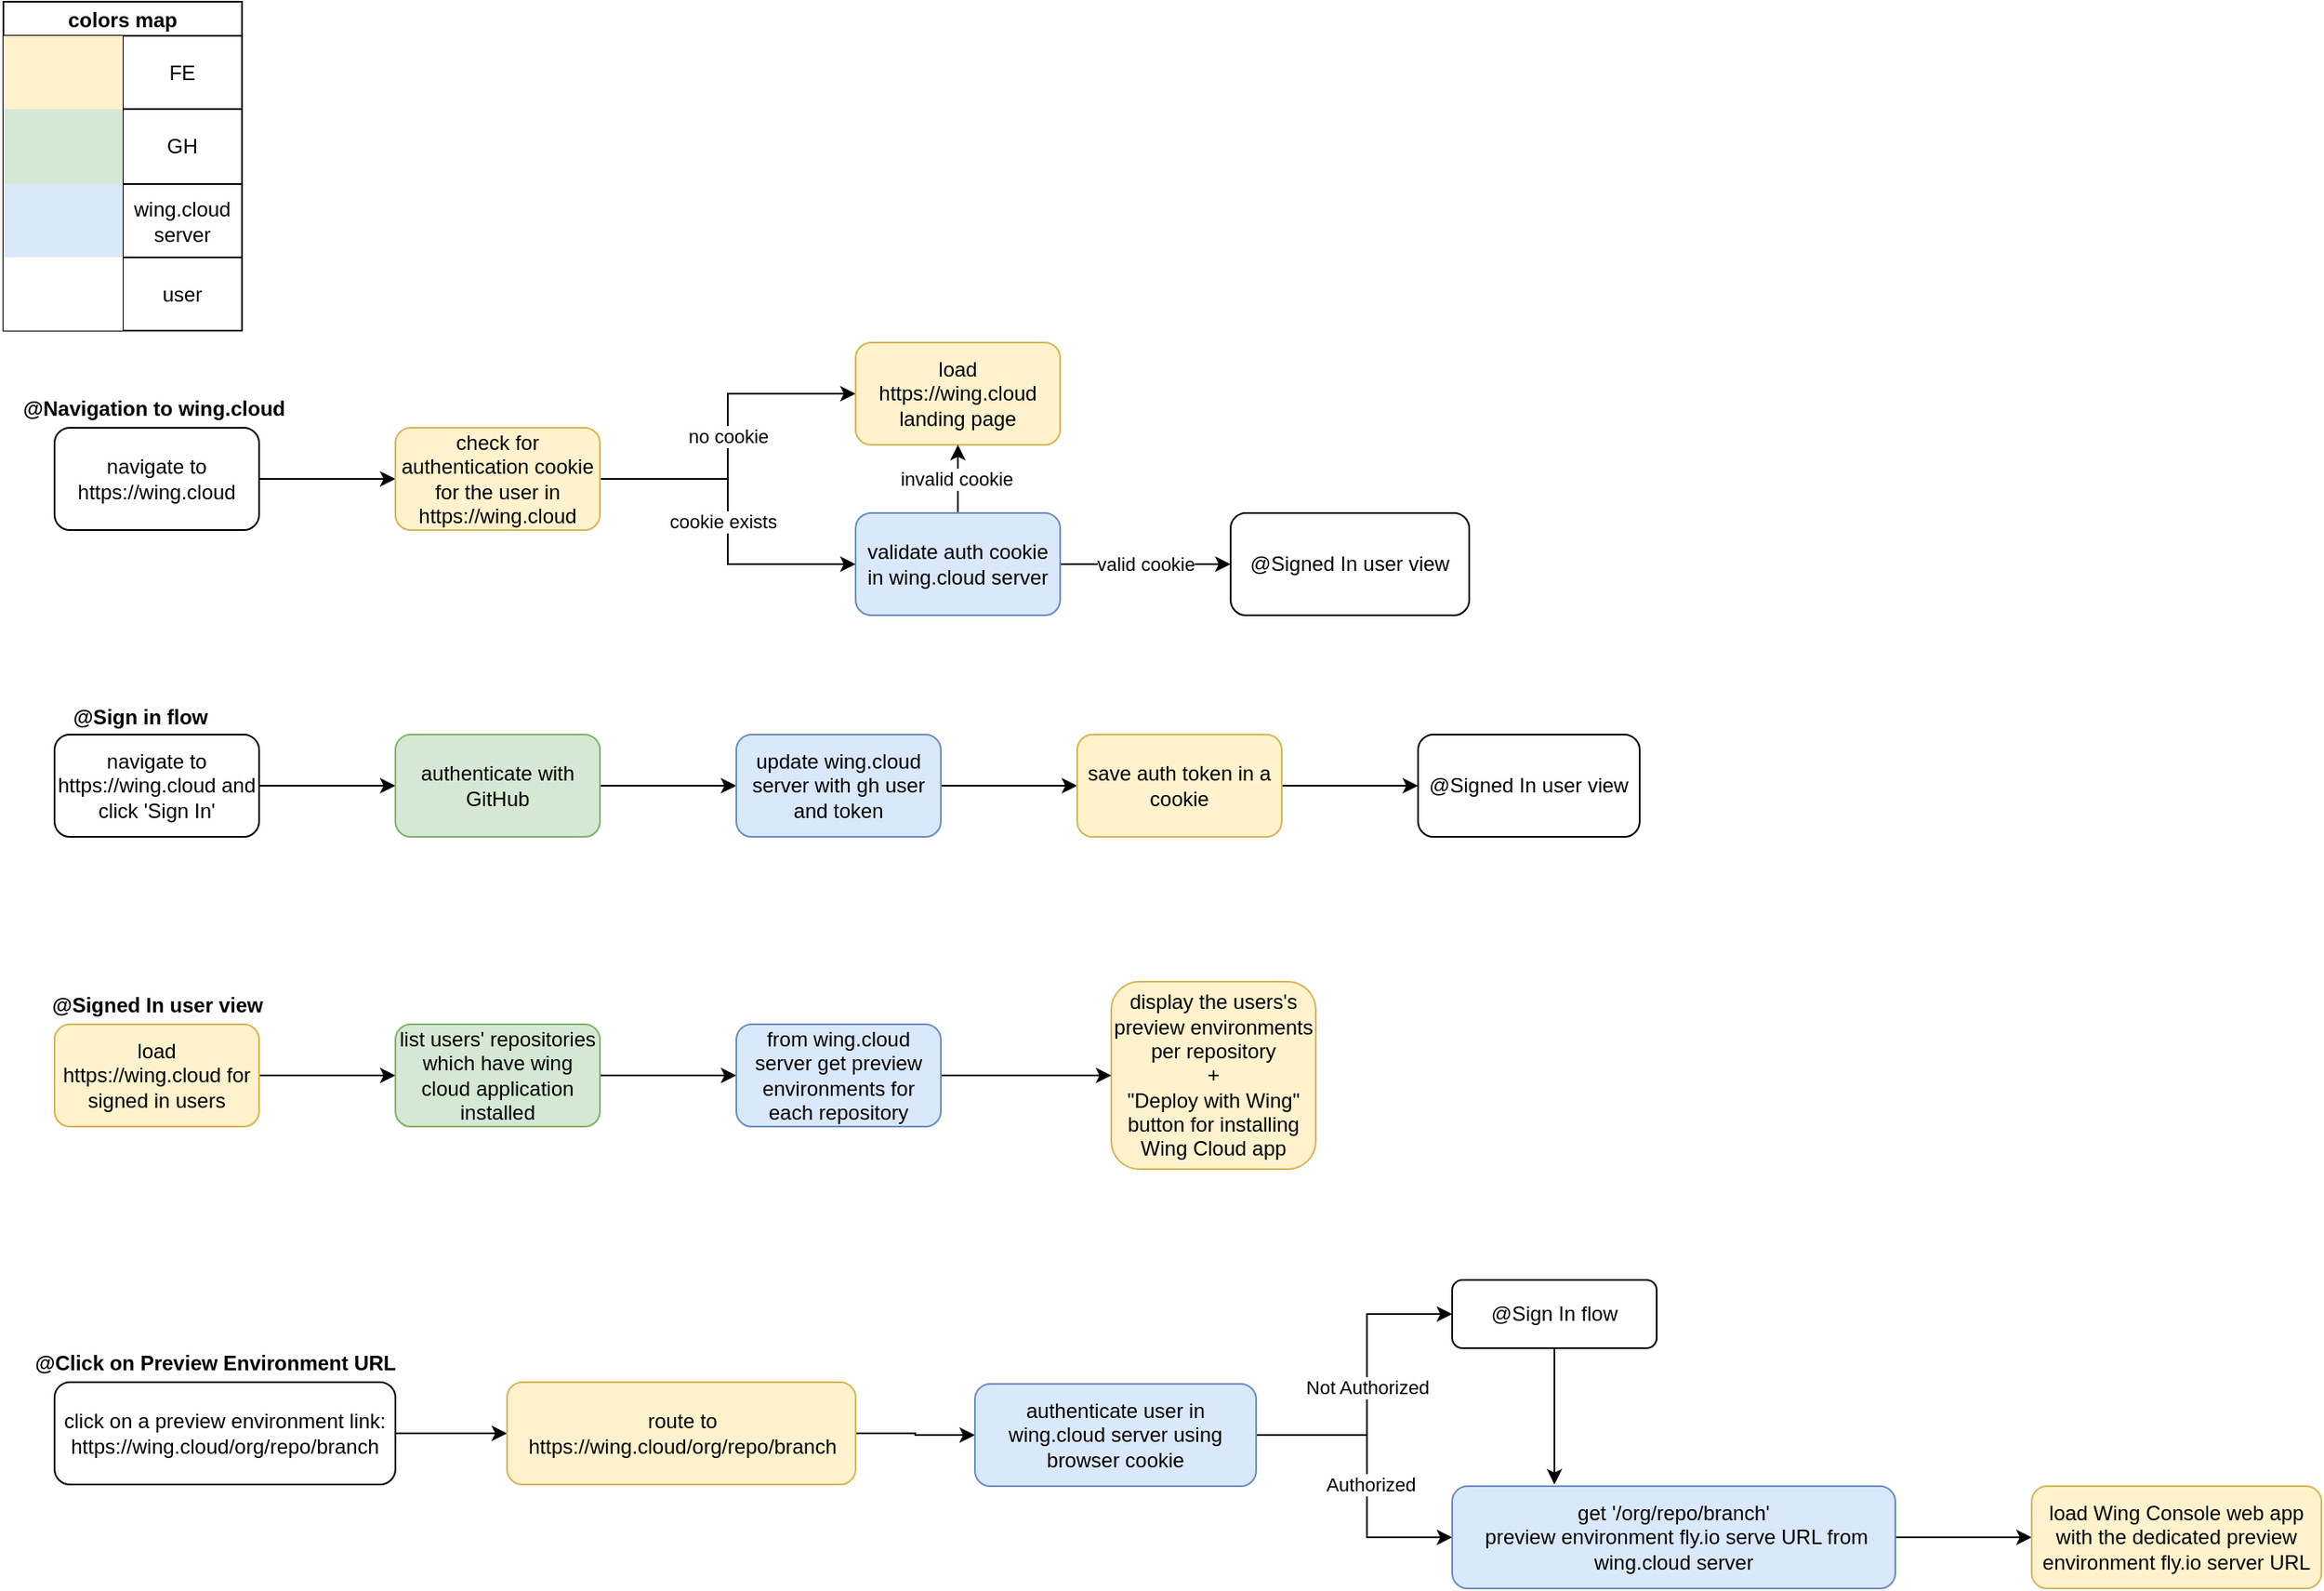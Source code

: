 <mxfile version="20.7.4" type="device"><diagram id="CjT7ncIxrb7v_6Yg3qIU" name="Page-1"><mxGraphModel dx="1844" dy="558" grid="1" gridSize="10" guides="1" tooltips="1" connect="1" arrows="1" fold="1" page="1" pageScale="1" pageWidth="850" pageHeight="1100" math="0" shadow="0"><root><mxCell id="0"/><mxCell id="1" parent="0"/><mxCell id="n_cmoN_Q8NVOan6lQkMg-3" value="" style="edgeStyle=orthogonalEdgeStyle;rounded=0;orthogonalLoop=1;jettySize=auto;html=1;" edge="1" parent="1" source="n_cmoN_Q8NVOan6lQkMg-1" target="n_cmoN_Q8NVOan6lQkMg-2"><mxGeometry relative="1" as="geometry"/></mxCell><mxCell id="n_cmoN_Q8NVOan6lQkMg-1" value="navigate to&lt;br&gt;https://wing.cloud" style="rounded=1;whiteSpace=wrap;html=1;" vertex="1" parent="1"><mxGeometry x="30" y="280" width="120" height="60" as="geometry"/></mxCell><mxCell id="n_cmoN_Q8NVOan6lQkMg-5" value="no cookie" style="edgeStyle=orthogonalEdgeStyle;rounded=0;orthogonalLoop=1;jettySize=auto;html=1;exitX=1;exitY=0.5;exitDx=0;exitDy=0;" edge="1" parent="1" source="n_cmoN_Q8NVOan6lQkMg-2" target="n_cmoN_Q8NVOan6lQkMg-4"><mxGeometry relative="1" as="geometry"/></mxCell><mxCell id="n_cmoN_Q8NVOan6lQkMg-10" value="" style="edgeStyle=orthogonalEdgeStyle;rounded=0;orthogonalLoop=1;jettySize=auto;html=1;" edge="1" parent="1" source="n_cmoN_Q8NVOan6lQkMg-2" target="n_cmoN_Q8NVOan6lQkMg-9"><mxGeometry relative="1" as="geometry"/></mxCell><mxCell id="n_cmoN_Q8NVOan6lQkMg-11" value="cookie exists" style="edgeLabel;html=1;align=center;verticalAlign=middle;resizable=0;points=[];" vertex="1" connectable="0" parent="n_cmoN_Q8NVOan6lQkMg-10"><mxGeometry y="-3" relative="1" as="geometry"><mxPoint as="offset"/></mxGeometry></mxCell><mxCell id="n_cmoN_Q8NVOan6lQkMg-2" value="check for authentication cookie for the user in https://wing.cloud" style="rounded=1;whiteSpace=wrap;html=1;fillColor=#fff2cc;strokeColor=#d6b656;" vertex="1" parent="1"><mxGeometry x="230" y="280" width="120" height="60" as="geometry"/></mxCell><mxCell id="n_cmoN_Q8NVOan6lQkMg-4" value="load https://wing.cloud landing page" style="rounded=1;whiteSpace=wrap;html=1;fillColor=#fff2cc;strokeColor=#d6b656;" vertex="1" parent="1"><mxGeometry x="500" y="230" width="120" height="60" as="geometry"/></mxCell><mxCell id="n_cmoN_Q8NVOan6lQkMg-12" value="" style="edgeStyle=orthogonalEdgeStyle;rounded=0;orthogonalLoop=1;jettySize=auto;html=1;" edge="1" parent="1" source="n_cmoN_Q8NVOan6lQkMg-9" target="n_cmoN_Q8NVOan6lQkMg-4"><mxGeometry relative="1" as="geometry"/></mxCell><mxCell id="n_cmoN_Q8NVOan6lQkMg-13" value="invalid cookie" style="edgeLabel;html=1;align=center;verticalAlign=middle;resizable=0;points=[];" vertex="1" connectable="0" parent="n_cmoN_Q8NVOan6lQkMg-12"><mxGeometry y="1" relative="1" as="geometry"><mxPoint as="offset"/></mxGeometry></mxCell><mxCell id="n_cmoN_Q8NVOan6lQkMg-15" value="valid cookie" style="edgeStyle=orthogonalEdgeStyle;rounded=0;orthogonalLoop=1;jettySize=auto;html=1;" edge="1" parent="1" source="n_cmoN_Q8NVOan6lQkMg-9" target="n_cmoN_Q8NVOan6lQkMg-14"><mxGeometry relative="1" as="geometry"/></mxCell><mxCell id="n_cmoN_Q8NVOan6lQkMg-9" value="validate auth cookie&lt;br&gt;in wing.cloud server" style="whiteSpace=wrap;html=1;rounded=1;fillColor=#dae8fc;strokeColor=#6c8ebf;" vertex="1" parent="1"><mxGeometry x="500" y="330" width="120" height="60" as="geometry"/></mxCell><mxCell id="n_cmoN_Q8NVOan6lQkMg-14" value="@Signed In user view" style="whiteSpace=wrap;html=1;rounded=1;" vertex="1" parent="1"><mxGeometry x="720" y="330" width="140" height="60" as="geometry"/></mxCell><mxCell id="n_cmoN_Q8NVOan6lQkMg-20" value="" style="edgeStyle=orthogonalEdgeStyle;rounded=0;orthogonalLoop=1;jettySize=auto;html=1;" edge="1" parent="1" source="n_cmoN_Q8NVOan6lQkMg-18" target="n_cmoN_Q8NVOan6lQkMg-19"><mxGeometry relative="1" as="geometry"/></mxCell><mxCell id="n_cmoN_Q8NVOan6lQkMg-18" value="navigate to https://wing.cloud and click 'Sign In'" style="rounded=1;whiteSpace=wrap;html=1;" vertex="1" parent="1"><mxGeometry x="30" y="460" width="120" height="60" as="geometry"/></mxCell><mxCell id="n_cmoN_Q8NVOan6lQkMg-22" value="" style="edgeStyle=orthogonalEdgeStyle;rounded=0;orthogonalLoop=1;jettySize=auto;html=1;" edge="1" parent="1" source="n_cmoN_Q8NVOan6lQkMg-19" target="n_cmoN_Q8NVOan6lQkMg-21"><mxGeometry relative="1" as="geometry"/></mxCell><mxCell id="n_cmoN_Q8NVOan6lQkMg-19" value="authenticate with GitHub" style="rounded=1;whiteSpace=wrap;html=1;fillColor=#d5e8d4;strokeColor=#82b366;" vertex="1" parent="1"><mxGeometry x="230" y="460" width="120" height="60" as="geometry"/></mxCell><mxCell id="n_cmoN_Q8NVOan6lQkMg-25" value="" style="edgeStyle=orthogonalEdgeStyle;rounded=0;orthogonalLoop=1;jettySize=auto;html=1;" edge="1" parent="1" source="n_cmoN_Q8NVOan6lQkMg-21" target="n_cmoN_Q8NVOan6lQkMg-24"><mxGeometry relative="1" as="geometry"/></mxCell><mxCell id="n_cmoN_Q8NVOan6lQkMg-21" value="update wing.cloud server with gh user and token" style="rounded=1;whiteSpace=wrap;html=1;fillColor=#dae8fc;strokeColor=#6c8ebf;" vertex="1" parent="1"><mxGeometry x="430" y="460" width="120" height="60" as="geometry"/></mxCell><mxCell id="n_cmoN_Q8NVOan6lQkMg-96" value="" style="edgeStyle=orthogonalEdgeStyle;rounded=0;orthogonalLoop=1;jettySize=auto;html=1;" edge="1" parent="1" source="n_cmoN_Q8NVOan6lQkMg-24" target="n_cmoN_Q8NVOan6lQkMg-95"><mxGeometry relative="1" as="geometry"/></mxCell><mxCell id="n_cmoN_Q8NVOan6lQkMg-24" value="save auth token in a cookie" style="rounded=1;whiteSpace=wrap;html=1;fillColor=#fff2cc;strokeColor=#d6b656;" vertex="1" parent="1"><mxGeometry x="630" y="460" width="120" height="60" as="geometry"/></mxCell><mxCell id="n_cmoN_Q8NVOan6lQkMg-39" value="colors map" style="shape=table;startSize=20;container=1;collapsible=0;childLayout=tableLayout;fontStyle=1;align=center;" vertex="1" parent="1"><mxGeometry y="30" width="140" height="193" as="geometry"/></mxCell><mxCell id="n_cmoN_Q8NVOan6lQkMg-40" value="" style="shape=tableRow;horizontal=0;startSize=0;swimlaneHead=0;swimlaneBody=0;top=0;left=0;bottom=0;right=0;collapsible=0;dropTarget=0;fillColor=none;points=[[0,0.5],[1,0.5]];portConstraint=eastwest;" vertex="1" parent="n_cmoN_Q8NVOan6lQkMg-39"><mxGeometry y="20" width="140" height="43" as="geometry"/></mxCell><mxCell id="n_cmoN_Q8NVOan6lQkMg-41" value="" style="shape=partialRectangle;html=1;whiteSpace=wrap;connectable=0;fillColor=#fff2cc;top=0;left=0;bottom=0;right=0;overflow=hidden;strokeColor=#d6b656;" vertex="1" parent="n_cmoN_Q8NVOan6lQkMg-40"><mxGeometry width="70" height="43" as="geometry"><mxRectangle width="70" height="43" as="alternateBounds"/></mxGeometry></mxCell><mxCell id="n_cmoN_Q8NVOan6lQkMg-42" value="FE" style="shape=partialRectangle;html=1;whiteSpace=wrap;connectable=0;fillColor=none;top=0;left=0;bottom=0;right=0;overflow=hidden;" vertex="1" parent="n_cmoN_Q8NVOan6lQkMg-40"><mxGeometry x="70" width="70" height="43" as="geometry"><mxRectangle width="70" height="43" as="alternateBounds"/></mxGeometry></mxCell><mxCell id="n_cmoN_Q8NVOan6lQkMg-44" value="" style="shape=tableRow;horizontal=0;startSize=0;swimlaneHead=0;swimlaneBody=0;top=0;left=0;bottom=0;right=0;collapsible=0;dropTarget=0;fillColor=none;points=[[0,0.5],[1,0.5]];portConstraint=eastwest;" vertex="1" parent="n_cmoN_Q8NVOan6lQkMg-39"><mxGeometry y="63" width="140" height="44" as="geometry"/></mxCell><mxCell id="n_cmoN_Q8NVOan6lQkMg-45" value="" style="shape=partialRectangle;html=1;whiteSpace=wrap;connectable=0;fillColor=#d5e8d4;top=0;left=0;bottom=0;right=0;overflow=hidden;strokeColor=#82b366;" vertex="1" parent="n_cmoN_Q8NVOan6lQkMg-44"><mxGeometry width="70" height="44" as="geometry"><mxRectangle width="70" height="44" as="alternateBounds"/></mxGeometry></mxCell><mxCell id="n_cmoN_Q8NVOan6lQkMg-46" value="GH" style="shape=partialRectangle;html=1;whiteSpace=wrap;connectable=0;fillColor=none;top=0;left=0;bottom=0;right=0;overflow=hidden;" vertex="1" parent="n_cmoN_Q8NVOan6lQkMg-44"><mxGeometry x="70" width="70" height="44" as="geometry"><mxRectangle width="70" height="44" as="alternateBounds"/></mxGeometry></mxCell><mxCell id="n_cmoN_Q8NVOan6lQkMg-48" value="" style="shape=tableRow;horizontal=0;startSize=0;swimlaneHead=0;swimlaneBody=0;top=0;left=0;bottom=0;right=0;collapsible=0;dropTarget=0;fillColor=none;points=[[0,0.5],[1,0.5]];portConstraint=eastwest;" vertex="1" parent="n_cmoN_Q8NVOan6lQkMg-39"><mxGeometry y="107" width="140" height="43" as="geometry"/></mxCell><mxCell id="n_cmoN_Q8NVOan6lQkMg-49" value="" style="shape=partialRectangle;html=1;whiteSpace=wrap;connectable=0;fillColor=#dae8fc;top=0;left=0;bottom=0;right=0;overflow=hidden;strokeColor=#6c8ebf;" vertex="1" parent="n_cmoN_Q8NVOan6lQkMg-48"><mxGeometry width="70" height="43" as="geometry"><mxRectangle width="70" height="43" as="alternateBounds"/></mxGeometry></mxCell><mxCell id="n_cmoN_Q8NVOan6lQkMg-50" value="wing.cloud server" style="shape=partialRectangle;html=1;whiteSpace=wrap;connectable=0;fillColor=none;top=0;left=0;bottom=0;right=0;overflow=hidden;" vertex="1" parent="n_cmoN_Q8NVOan6lQkMg-48"><mxGeometry x="70" width="70" height="43" as="geometry"><mxRectangle width="70" height="43" as="alternateBounds"/></mxGeometry></mxCell><mxCell id="n_cmoN_Q8NVOan6lQkMg-107" style="shape=tableRow;horizontal=0;startSize=0;swimlaneHead=0;swimlaneBody=0;top=0;left=0;bottom=0;right=0;collapsible=0;dropTarget=0;fillColor=none;points=[[0,0.5],[1,0.5]];portConstraint=eastwest;" vertex="1" parent="n_cmoN_Q8NVOan6lQkMg-39"><mxGeometry y="150" width="140" height="43" as="geometry"/></mxCell><mxCell id="n_cmoN_Q8NVOan6lQkMg-108" style="shape=partialRectangle;html=1;whiteSpace=wrap;connectable=0;top=0;left=0;bottom=0;right=0;overflow=hidden;" vertex="1" parent="n_cmoN_Q8NVOan6lQkMg-107"><mxGeometry width="70" height="43" as="geometry"><mxRectangle width="70" height="43" as="alternateBounds"/></mxGeometry></mxCell><mxCell id="n_cmoN_Q8NVOan6lQkMg-109" value="user" style="shape=partialRectangle;html=1;whiteSpace=wrap;connectable=0;fillColor=none;top=0;left=0;bottom=0;right=0;overflow=hidden;" vertex="1" parent="n_cmoN_Q8NVOan6lQkMg-107"><mxGeometry x="70" width="70" height="43" as="geometry"><mxRectangle width="70" height="43" as="alternateBounds"/></mxGeometry></mxCell><mxCell id="n_cmoN_Q8NVOan6lQkMg-64" value="" style="edgeStyle=orthogonalEdgeStyle;rounded=0;orthogonalLoop=1;jettySize=auto;html=1;" edge="1" parent="1" source="n_cmoN_Q8NVOan6lQkMg-54" target="n_cmoN_Q8NVOan6lQkMg-63"><mxGeometry relative="1" as="geometry"/></mxCell><mxCell id="n_cmoN_Q8NVOan6lQkMg-54" value="load https://wing.cloud for signed in users" style="rounded=1;whiteSpace=wrap;html=1;fillColor=#fff2cc;strokeColor=#d6b656;" vertex="1" parent="1"><mxGeometry x="30" y="630" width="120" height="60" as="geometry"/></mxCell><mxCell id="n_cmoN_Q8NVOan6lQkMg-55" value="display the users's preview environments per repository&lt;br&gt;+&lt;br&gt;&quot;Deploy with Wing&quot; button for installing Wing Cloud app" style="rounded=1;whiteSpace=wrap;html=1;fillColor=#fff2cc;strokeColor=#d6b656;" vertex="1" parent="1"><mxGeometry x="650" y="605" width="120" height="110" as="geometry"/></mxCell><mxCell id="n_cmoN_Q8NVOan6lQkMg-66" value="" style="edgeStyle=orthogonalEdgeStyle;rounded=0;orthogonalLoop=1;jettySize=auto;html=1;" edge="1" parent="1" source="n_cmoN_Q8NVOan6lQkMg-63" target="n_cmoN_Q8NVOan6lQkMg-65"><mxGeometry relative="1" as="geometry"/></mxCell><mxCell id="n_cmoN_Q8NVOan6lQkMg-63" value="list users' repositories which have wing cloud application installed" style="rounded=1;whiteSpace=wrap;html=1;fillColor=#d5e8d4;strokeColor=#82b366;" vertex="1" parent="1"><mxGeometry x="230" y="630" width="120" height="60" as="geometry"/></mxCell><mxCell id="n_cmoN_Q8NVOan6lQkMg-67" value="" style="edgeStyle=orthogonalEdgeStyle;rounded=0;orthogonalLoop=1;jettySize=auto;html=1;" edge="1" parent="1" source="n_cmoN_Q8NVOan6lQkMg-65" target="n_cmoN_Q8NVOan6lQkMg-55"><mxGeometry relative="1" as="geometry"/></mxCell><mxCell id="n_cmoN_Q8NVOan6lQkMg-65" value="from wing.cloud server get preview environments for each repository" style="rounded=1;whiteSpace=wrap;html=1;fillColor=#dae8fc;strokeColor=#6c8ebf;" vertex="1" parent="1"><mxGeometry x="430" y="630" width="120" height="60" as="geometry"/></mxCell><mxCell id="n_cmoN_Q8NVOan6lQkMg-112" style="edgeStyle=orthogonalEdgeStyle;rounded=0;orthogonalLoop=1;jettySize=auto;html=1;entryX=0;entryY=0.5;entryDx=0;entryDy=0;" edge="1" parent="1" source="n_cmoN_Q8NVOan6lQkMg-75" target="n_cmoN_Q8NVOan6lQkMg-76"><mxGeometry relative="1" as="geometry"/></mxCell><mxCell id="n_cmoN_Q8NVOan6lQkMg-75" value="click on a preview environment link:&lt;br&gt;https://wing.cloud/org/repo/branch" style="rounded=1;whiteSpace=wrap;html=1;" vertex="1" parent="1"><mxGeometry x="30" y="840" width="200" height="60" as="geometry"/></mxCell><mxCell id="n_cmoN_Q8NVOan6lQkMg-113" value="" style="edgeStyle=orthogonalEdgeStyle;rounded=0;orthogonalLoop=1;jettySize=auto;html=1;" edge="1" parent="1" source="n_cmoN_Q8NVOan6lQkMg-76" target="n_cmoN_Q8NVOan6lQkMg-83"><mxGeometry relative="1" as="geometry"/></mxCell><mxCell id="n_cmoN_Q8NVOan6lQkMg-76" value="route to https://wing.cloud/org/repo/branch" style="rounded=1;whiteSpace=wrap;html=1;fillColor=#fff2cc;strokeColor=#d6b656;" vertex="1" parent="1"><mxGeometry x="295.5" y="840" width="204.5" height="60" as="geometry"/></mxCell><mxCell id="n_cmoN_Q8NVOan6lQkMg-114" value="Not Authorized" style="edgeStyle=orthogonalEdgeStyle;rounded=0;orthogonalLoop=1;jettySize=auto;html=1;entryX=0;entryY=0.5;entryDx=0;entryDy=0;" edge="1" parent="1" source="n_cmoN_Q8NVOan6lQkMg-83" target="n_cmoN_Q8NVOan6lQkMg-86"><mxGeometry relative="1" as="geometry"><Array as="points"><mxPoint x="800" y="871"/><mxPoint x="800" y="800"/></Array></mxGeometry></mxCell><mxCell id="n_cmoN_Q8NVOan6lQkMg-115" style="edgeStyle=orthogonalEdgeStyle;rounded=0;orthogonalLoop=1;jettySize=auto;html=1;entryX=0;entryY=0.5;entryDx=0;entryDy=0;" edge="1" parent="1" target="n_cmoN_Q8NVOan6lQkMg-99"><mxGeometry relative="1" as="geometry"><mxPoint x="742" y="871.0" as="sourcePoint"/><mxPoint x="801" y="930" as="targetPoint"/><Array as="points"><mxPoint x="800" y="871"/><mxPoint x="800" y="931"/></Array></mxGeometry></mxCell><mxCell id="n_cmoN_Q8NVOan6lQkMg-116" value="Authorized" style="edgeLabel;html=1;align=center;verticalAlign=middle;resizable=0;points=[];" vertex="1" connectable="0" parent="n_cmoN_Q8NVOan6lQkMg-115"><mxGeometry x="0.033" y="2" relative="1" as="geometry"><mxPoint as="offset"/></mxGeometry></mxCell><mxCell id="n_cmoN_Q8NVOan6lQkMg-83" value="authenticate user in wing.cloud server using browser cookie" style="rounded=1;whiteSpace=wrap;html=1;fillColor=#dae8fc;strokeColor=#6c8ebf;" vertex="1" parent="1"><mxGeometry x="570" y="841" width="165" height="60" as="geometry"/></mxCell><mxCell id="n_cmoN_Q8NVOan6lQkMg-117" style="edgeStyle=orthogonalEdgeStyle;rounded=0;orthogonalLoop=1;jettySize=auto;html=1;" edge="1" parent="1" source="n_cmoN_Q8NVOan6lQkMg-86"><mxGeometry relative="1" as="geometry"><mxPoint x="910" y="900" as="targetPoint"/></mxGeometry></mxCell><mxCell id="n_cmoN_Q8NVOan6lQkMg-86" value="@Sign In flow" style="rounded=1;whiteSpace=wrap;html=1;" vertex="1" parent="1"><mxGeometry x="850" y="780" width="120" height="40" as="geometry"/></mxCell><mxCell id="n_cmoN_Q8NVOan6lQkMg-89" value="@Sign in flow" style="text;html=1;align=center;verticalAlign=middle;resizable=0;points=[];autosize=1;strokeColor=none;fillColor=none;strokeWidth=1;rounded=0;fontStyle=1" vertex="1" parent="1"><mxGeometry x="30" y="435" width="100" height="30" as="geometry"/></mxCell><mxCell id="n_cmoN_Q8NVOan6lQkMg-90" value="@Navigation to wing.cloud" style="text;html=1;align=center;verticalAlign=middle;resizable=0;points=[];autosize=1;strokeColor=none;fillColor=none;fontStyle=1" vertex="1" parent="1"><mxGeometry x="-2" y="254" width="180" height="30" as="geometry"/></mxCell><mxCell id="n_cmoN_Q8NVOan6lQkMg-91" value="@Signed In user view" style="text;html=1;align=center;verticalAlign=middle;resizable=0;points=[];autosize=1;strokeColor=none;fillColor=none;fontStyle=1" vertex="1" parent="1"><mxGeometry x="15" y="604" width="150" height="30" as="geometry"/></mxCell><mxCell id="n_cmoN_Q8NVOan6lQkMg-95" value="@Signed In user view" style="rounded=1;whiteSpace=wrap;html=1;" vertex="1" parent="1"><mxGeometry x="830" y="460" width="130" height="60" as="geometry"/></mxCell><mxCell id="n_cmoN_Q8NVOan6lQkMg-118" style="edgeStyle=orthogonalEdgeStyle;rounded=0;orthogonalLoop=1;jettySize=auto;html=1;entryX=0;entryY=0.5;entryDx=0;entryDy=0;" edge="1" parent="1" source="n_cmoN_Q8NVOan6lQkMg-99" target="n_cmoN_Q8NVOan6lQkMg-110"><mxGeometry relative="1" as="geometry"/></mxCell><mxCell id="n_cmoN_Q8NVOan6lQkMg-99" value="get '/org/repo/branch'&lt;br&gt;&amp;nbsp;preview environment fly.io serve URL from wing.cloud server" style="rounded=1;whiteSpace=wrap;html=1;fillColor=#dae8fc;strokeColor=#6c8ebf;" vertex="1" parent="1"><mxGeometry x="850" y="901" width="260" height="60" as="geometry"/></mxCell><mxCell id="n_cmoN_Q8NVOan6lQkMg-106" value="@Click on Preview Environment URL" style="text;html=1;align=center;verticalAlign=middle;resizable=0;points=[];autosize=1;strokeColor=none;fillColor=none;fontStyle=1" vertex="1" parent="1"><mxGeometry x="4" y="814" width="240" height="30" as="geometry"/></mxCell><mxCell id="n_cmoN_Q8NVOan6lQkMg-110" value="load Wing Console web app with the dedicated preview environment fly.io server URL" style="rounded=1;whiteSpace=wrap;html=1;fillColor=#fff2cc;strokeColor=#d6b656;" vertex="1" parent="1"><mxGeometry x="1190" y="901" width="170" height="60" as="geometry"/></mxCell></root></mxGraphModel></diagram></mxfile>